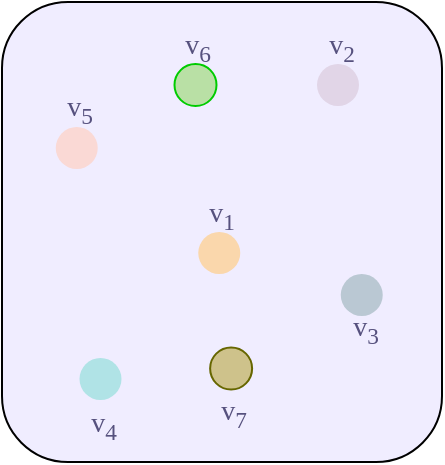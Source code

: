 <mxfile version="20.8.23" type="github">
  <diagram name="第 1 页" id="RqXMDDAnlUC3LQ8dVohK">
    <mxGraphModel dx="2314" dy="1148" grid="1" gridSize="10" guides="1" tooltips="1" connect="1" arrows="1" fold="1" page="1" pageScale="1" pageWidth="827" pageHeight="1169" math="0" shadow="0">
      <root>
        <mxCell id="0" />
        <mxCell id="1" parent="0" />
        <mxCell id="jRkLCCXXRkXRHQUp1MII-1" value="" style="rounded=1;whiteSpace=wrap;html=1;shadow=0;sketch=0;strokeColor=default;strokeWidth=1;fontFamily=Times New Roman;fontSize=18;fontColor=#56517e;fillColor=#F0EDFF;movable=1;resizable=1;rotatable=1;deletable=1;editable=1;locked=0;connectable=1;" vertex="1" parent="1">
          <mxGeometry x="130" y="240" width="220" height="230" as="geometry" />
        </mxCell>
        <mxCell id="jRkLCCXXRkXRHQUp1MII-2" value="" style="group;movable=1;resizable=1;rotatable=1;deletable=1;editable=1;locked=0;connectable=1;" vertex="1" connectable="0" parent="1">
          <mxGeometry x="145" y="250" width="190" height="210" as="geometry" />
        </mxCell>
        <mxCell id="jRkLCCXXRkXRHQUp1MII-3" value="" style="ellipse;whiteSpace=wrap;html=1;aspect=fixed;fillColor=#e1d5e7;strokeColor=none;direction=east;container=0;rounded=0;shadow=0;sketch=0;strokeWidth=2;fontFamily=Times New Roman;fontSize=18;fontColor=#56517e;movable=1;resizable=1;rotatable=1;deletable=1;editable=1;locked=0;connectable=1;" vertex="1" parent="jRkLCCXXRkXRHQUp1MII-2">
          <mxGeometry x="142.5" y="21" width="21" height="21" as="geometry" />
        </mxCell>
        <mxCell id="jRkLCCXXRkXRHQUp1MII-4" value="" style="ellipse;whiteSpace=wrap;html=1;aspect=fixed;fillColor=#fad7ac;strokeColor=none;container=0;rounded=0;shadow=0;sketch=0;strokeWidth=2;fontFamily=Times New Roman;fontSize=18;fontColor=#56517e;movable=1;resizable=1;rotatable=1;deletable=1;editable=1;locked=0;connectable=1;" vertex="1" parent="jRkLCCXXRkXRHQUp1MII-2">
          <mxGeometry x="83.125" y="105" width="21" height="21" as="geometry" />
        </mxCell>
        <mxCell id="jRkLCCXXRkXRHQUp1MII-5" value="" style="ellipse;whiteSpace=wrap;html=1;aspect=fixed;fillColor=#bac8d3;strokeColor=none;container=0;rounded=0;shadow=0;sketch=0;strokeWidth=2;fontFamily=Times New Roman;fontSize=18;fontColor=#56517e;movable=1;resizable=1;rotatable=1;deletable=1;editable=1;locked=0;connectable=1;" vertex="1" parent="jRkLCCXXRkXRHQUp1MII-2">
          <mxGeometry x="154.375" y="126" width="21" height="21" as="geometry" />
        </mxCell>
        <mxCell id="jRkLCCXXRkXRHQUp1MII-6" value="" style="ellipse;whiteSpace=wrap;html=1;aspect=fixed;fillColor=#fad9d5;strokeColor=none;container=0;rounded=0;shadow=0;sketch=0;strokeWidth=2;fontFamily=Times New Roman;fontSize=18;fontColor=#56517e;movable=1;resizable=1;rotatable=1;deletable=1;editable=1;locked=0;connectable=1;" vertex="1" parent="jRkLCCXXRkXRHQUp1MII-2">
          <mxGeometry x="11.875" y="52.5" width="21" height="21" as="geometry" />
        </mxCell>
        <mxCell id="jRkLCCXXRkXRHQUp1MII-7" value="" style="ellipse;whiteSpace=wrap;html=1;aspect=fixed;fillColor=#b0e3e6;strokeColor=none;container=0;rounded=0;shadow=0;sketch=0;strokeWidth=2;fontFamily=Times New Roman;fontSize=18;fontColor=#56517e;movable=1;resizable=1;rotatable=1;deletable=1;editable=1;locked=0;connectable=1;" vertex="1" parent="jRkLCCXXRkXRHQUp1MII-2">
          <mxGeometry x="23.75" y="168" width="21" height="21" as="geometry" />
        </mxCell>
        <mxCell id="jRkLCCXXRkXRHQUp1MII-8" value="&lt;span style=&quot;font-size: 14px;&quot;&gt;v&lt;sub&gt;1&lt;/sub&gt;&lt;/span&gt;" style="text;strokeColor=none;align=center;fillColor=none;html=1;verticalAlign=middle;whiteSpace=wrap;rounded=0;fontSize=18;fontFamily=Times New Roman;fontColor=#56517e;container=0;movable=1;resizable=1;rotatable=1;deletable=1;editable=1;locked=0;connectable=1;" vertex="1" parent="jRkLCCXXRkXRHQUp1MII-2">
          <mxGeometry x="71.25" y="84" width="47.5" height="21" as="geometry" />
        </mxCell>
        <mxCell id="jRkLCCXXRkXRHQUp1MII-9" value="&lt;font style=&quot;font-size: 14px;&quot;&gt;v&lt;sub style=&quot;&quot;&gt;2&lt;/sub&gt;&lt;/font&gt;" style="text;strokeColor=none;align=center;fillColor=none;html=1;verticalAlign=middle;whiteSpace=wrap;rounded=0;fontSize=18;fontFamily=Times New Roman;fontColor=#56517e;container=0;movable=1;resizable=1;rotatable=1;deletable=1;editable=1;locked=0;connectable=1;" vertex="1" parent="jRkLCCXXRkXRHQUp1MII-2">
          <mxGeometry x="130.625" width="47.5" height="21" as="geometry" />
        </mxCell>
        <mxCell id="jRkLCCXXRkXRHQUp1MII-10" value="&lt;font style=&quot;font-size: 14px;&quot;&gt;v&lt;sub style=&quot;&quot;&gt;5&lt;/sub&gt;&lt;/font&gt;" style="text;strokeColor=none;align=center;fillColor=none;html=1;verticalAlign=middle;whiteSpace=wrap;rounded=0;fontSize=18;fontFamily=Times New Roman;fontColor=#56517e;container=0;movable=1;resizable=1;rotatable=1;deletable=1;editable=1;locked=0;connectable=1;" vertex="1" parent="jRkLCCXXRkXRHQUp1MII-2">
          <mxGeometry y="31.5" width="47.5" height="21" as="geometry" />
        </mxCell>
        <mxCell id="jRkLCCXXRkXRHQUp1MII-11" value="&lt;font style=&quot;font-size: 14px;&quot;&gt;v&lt;sub style=&quot;&quot;&gt;4&lt;/sub&gt;&lt;/font&gt;" style="text;strokeColor=none;align=center;fillColor=none;html=1;verticalAlign=middle;whiteSpace=wrap;rounded=0;fontSize=18;fontFamily=Times New Roman;fontColor=#56517e;container=0;movable=1;resizable=1;rotatable=1;deletable=1;editable=1;locked=0;connectable=1;" vertex="1" parent="jRkLCCXXRkXRHQUp1MII-2">
          <mxGeometry x="11.875" y="189" width="47.5" height="21" as="geometry" />
        </mxCell>
        <mxCell id="jRkLCCXXRkXRHQUp1MII-12" value="&lt;font style=&quot;font-size: 14px;&quot;&gt;v&lt;sub style=&quot;&quot;&gt;3&lt;/sub&gt;&lt;/font&gt;" style="text;strokeColor=none;align=center;fillColor=none;html=1;verticalAlign=middle;whiteSpace=wrap;rounded=0;fontSize=18;fontFamily=Times New Roman;fontColor=#56517e;container=0;movable=1;resizable=1;rotatable=1;deletable=1;editable=1;locked=0;connectable=1;" vertex="1" parent="jRkLCCXXRkXRHQUp1MII-2">
          <mxGeometry x="142.5" y="141.75" width="47.5" height="21" as="geometry" />
        </mxCell>
        <mxCell id="jRkLCCXXRkXRHQUp1MII-13" value="" style="ellipse;whiteSpace=wrap;html=1;aspect=fixed;fillColor=#B9E0A5;strokeColor=#00CC00;container=0;rounded=0;shadow=0;sketch=0;strokeWidth=1;fontFamily=Times New Roman;fontSize=18;fontColor=#56517e;movable=1;resizable=1;rotatable=1;deletable=1;editable=1;locked=0;connectable=1;" vertex="1" parent="jRkLCCXXRkXRHQUp1MII-2">
          <mxGeometry x="71.25" y="21" width="21" height="21" as="geometry" />
        </mxCell>
        <mxCell id="jRkLCCXXRkXRHQUp1MII-14" value="" style="ellipse;whiteSpace=wrap;html=1;aspect=fixed;fillColor=#CEC28B;strokeColor=#666600;container=0;rounded=0;shadow=0;sketch=0;strokeWidth=1;fontFamily=Times New Roman;fontSize=18;movable=1;resizable=1;rotatable=1;deletable=1;editable=1;locked=0;connectable=1;" vertex="1" parent="jRkLCCXXRkXRHQUp1MII-2">
          <mxGeometry x="89.062" y="162.75" width="21" height="21" as="geometry" />
        </mxCell>
        <mxCell id="jRkLCCXXRkXRHQUp1MII-15" value="&lt;font style=&quot;font-size: 14px;&quot;&gt;v&lt;sub style=&quot;&quot;&gt;6&lt;/sub&gt;&lt;/font&gt;" style="text;strokeColor=none;align=center;fillColor=none;html=1;verticalAlign=middle;whiteSpace=wrap;rounded=0;fontSize=18;fontFamily=Times New Roman;fontColor=#56517e;container=0;movable=1;resizable=1;rotatable=1;deletable=1;editable=1;locked=0;connectable=1;" vertex="1" parent="jRkLCCXXRkXRHQUp1MII-2">
          <mxGeometry x="59.375" width="47.5" height="21" as="geometry" />
        </mxCell>
        <mxCell id="jRkLCCXXRkXRHQUp1MII-16" value="&lt;font style=&quot;font-size: 14px;&quot;&gt;v&lt;sub style=&quot;&quot;&gt;7&lt;/sub&gt;&lt;/font&gt;" style="text;strokeColor=none;align=center;fillColor=none;html=1;verticalAlign=middle;whiteSpace=wrap;rounded=0;fontSize=18;fontFamily=Times New Roman;fontColor=#56517e;container=0;movable=1;resizable=1;rotatable=1;deletable=1;editable=1;locked=0;connectable=1;" vertex="1" parent="jRkLCCXXRkXRHQUp1MII-2">
          <mxGeometry x="77.188" y="183.75" width="47.5" height="21" as="geometry" />
        </mxCell>
      </root>
    </mxGraphModel>
  </diagram>
</mxfile>
